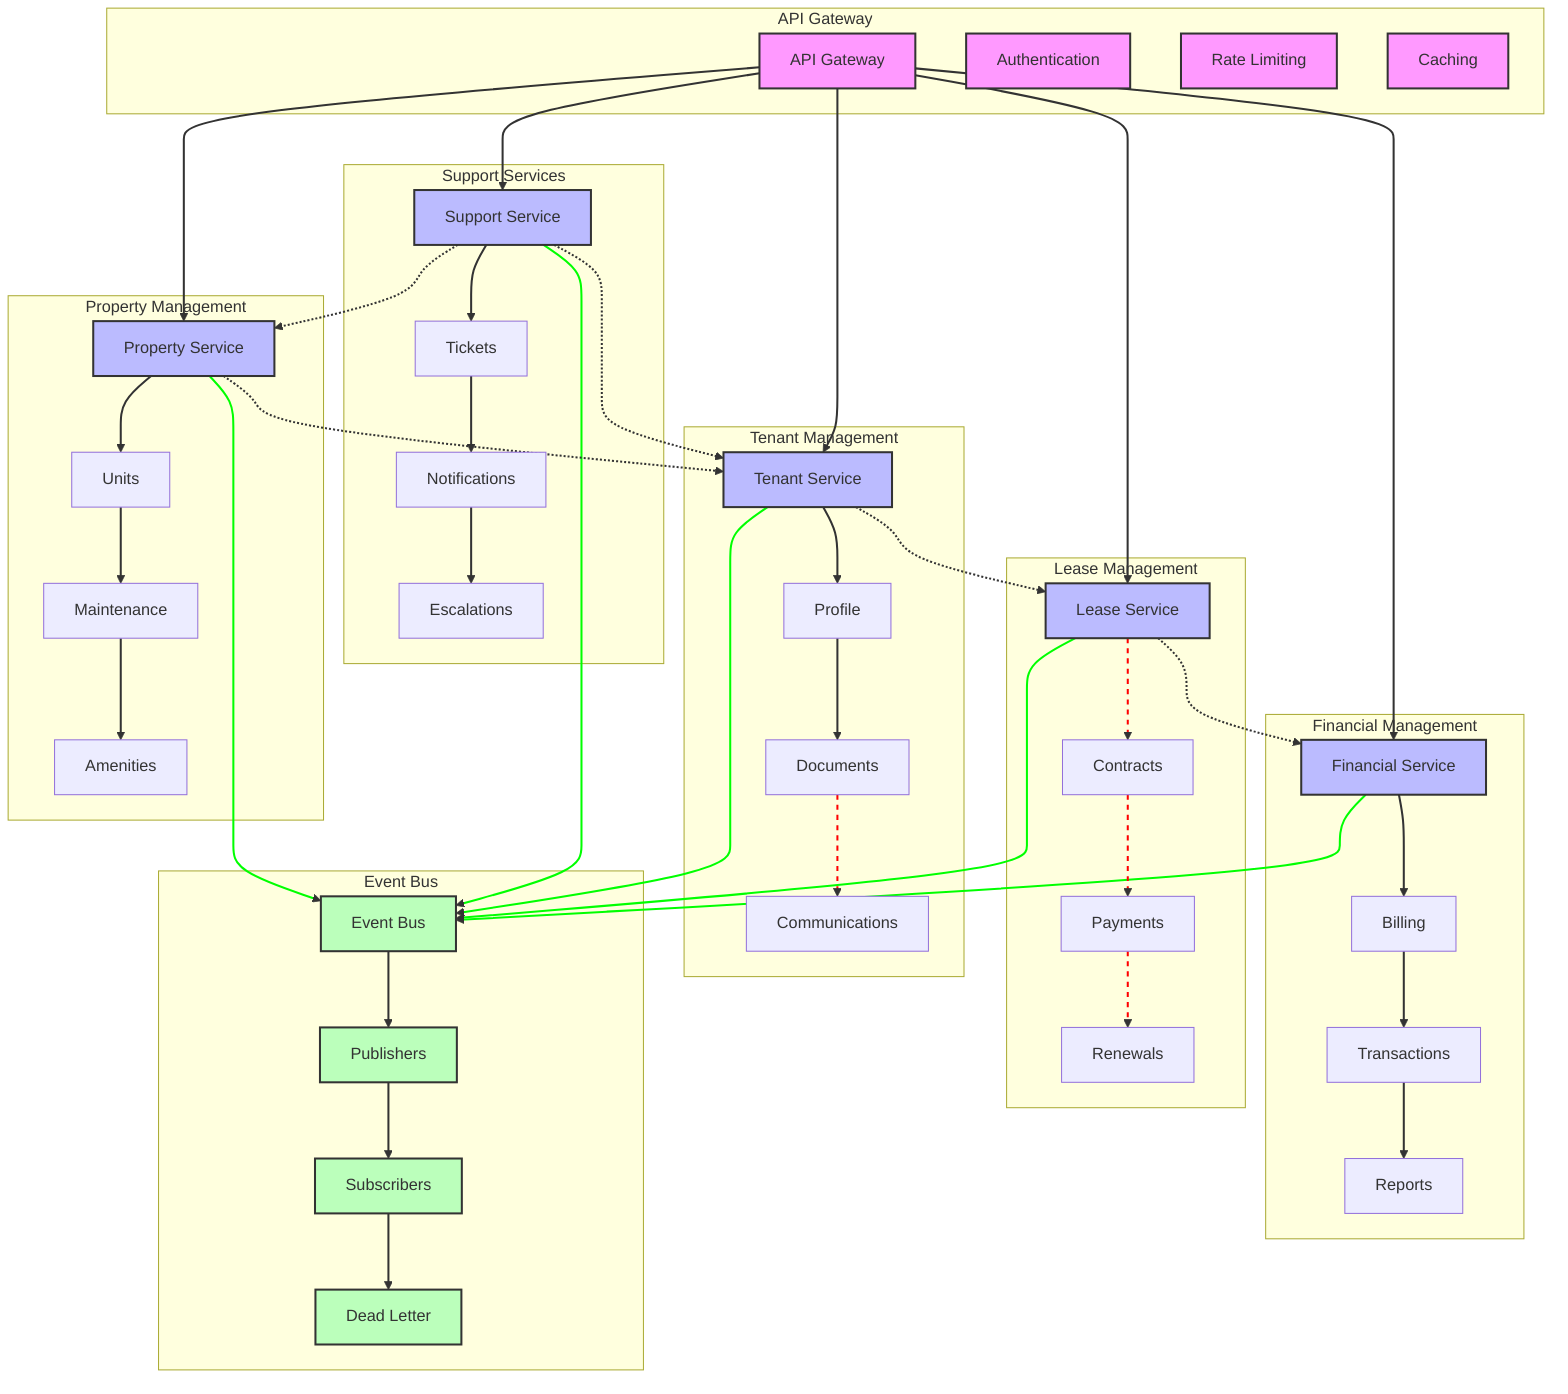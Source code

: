 graph TB
    %% API Gateway
    subgraph "API Gateway"
        AG[API Gateway]
        AG_A[Authentication]
        AG_R[Rate Limiting]
        AG_C[Caching]
    end

    %% Core Services
    subgraph "Property Management"
        PS[Property Service]
        PS_U[Units]
        PS_M[Maintenance]
        PS_A[Amenities]
    end

    subgraph "Tenant Management"
        TS[Tenant Service]
        TS_P[Profile]
        TS_D[Documents]
        TS_C[Communications]
    end

    subgraph "Lease Management"
        LS[Lease Service]
        LS_C[Contracts]
        LS_P[Payments]
        LS_R[Renewals]
    end

    subgraph "Financial Management"
        FS[Financial Service]
        FS_B[Billing]
        FS_T[Transactions]
        FS_R[Reports]
    end

    %% Support Services
    subgraph "Support Services"
        SS[Support Service]
        SS_T[Tickets]
        SS_N[Notifications]
        SS_E[Escalations]
    end

    %% Event Bus
    subgraph "Event Bus"
        EB[Event Bus]
        EB_P[Publishers]
        EB_S[Subscribers]
        EB_DL[Dead Letter]
    end

    %% Connections
    AG --> PS
    AG --> TS
    AG --> LS
    AG --> FS
    AG --> SS

    PS --> EB
    TS --> EB
    LS --> EB
    FS --> EB
    SS --> EB

    %% Internal Service Connections
    PS --> PS_U --> PS_M --> PS_A
    TS --> TS_P --> TS_D --> TS_C
    LS --> LS_C --> LS_P --> LS_R
    FS --> FS_B --> FS_T --> FS_R
    SS --> SS_T --> SS_N --> SS_E

    %% Event Bus Connections
    EB --> EB_P --> EB_S --> EB_DL

    %% Cross-Service Dependencies
    PS -.-> TS
    TS -.-> LS
    LS -.-> FS
    SS -.-> PS
    SS -.-> TS

    %% Styling
    classDef gateway fill:#f9f,stroke:#333,stroke-width:2px
    classDef service fill:#bbf,stroke:#333,stroke-width:2px
    classDef eventbus fill:#bfb,stroke:#333,stroke-width:2px
    
    class AG,AG_A,AG_R,AG_C gateway
    class PS,TS,LS,FS,SS service
    class EB,EB_P,EB_S,EB_DL eventbus

    %% Labels
    linkStyle default stroke:#333,stroke-width:2px
    linkStyle 5,6,7,8,9 stroke:#0f0,stroke-width:2px
    linkStyle 15,16,17,18 stroke:#f00,stroke-width:2px,stroke-dasharray: 5, 5